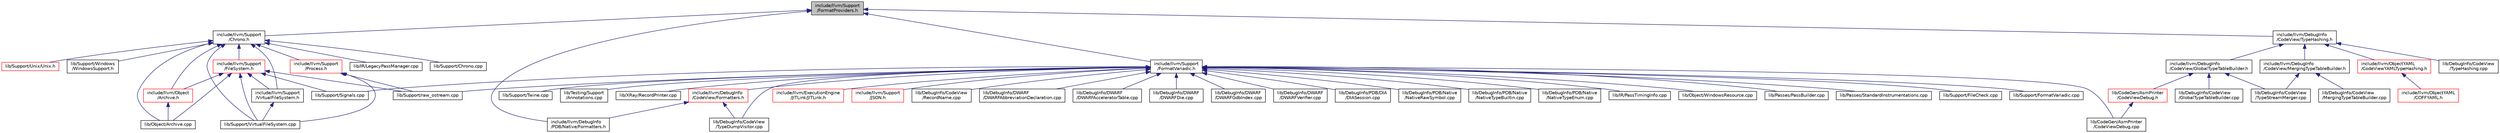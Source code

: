 digraph "include/llvm/Support/FormatProviders.h"
{
 // LATEX_PDF_SIZE
  bgcolor="transparent";
  edge [fontname="Helvetica",fontsize="10",labelfontname="Helvetica",labelfontsize="10"];
  node [fontname="Helvetica",fontsize="10",shape="box"];
  Node1 [label="include/llvm/Support\l/FormatProviders.h",height=0.2,width=0.4,color="black", fillcolor="grey75", style="filled", fontcolor="black",tooltip=" "];
  Node1 -> Node2 [dir="back",color="midnightblue",fontsize="10",style="solid",fontname="Helvetica"];
  Node2 [label="include/llvm/DebugInfo\l/CodeView/TypeHashing.h",height=0.2,width=0.4,color="black",URL="$TypeHashing_8h.html",tooltip=" "];
  Node2 -> Node3 [dir="back",color="midnightblue",fontsize="10",style="solid",fontname="Helvetica"];
  Node3 [label="include/llvm/DebugInfo\l/CodeView/GlobalTypeTableBuilder.h",height=0.2,width=0.4,color="black",URL="$GlobalTypeTableBuilder_8h.html",tooltip=" "];
  Node3 -> Node4 [dir="back",color="midnightblue",fontsize="10",style="solid",fontname="Helvetica"];
  Node4 [label="lib/CodeGen/AsmPrinter\l/CodeViewDebug.h",height=0.2,width=0.4,color="red",URL="$CodeViewDebug_8h.html",tooltip=" "];
  Node4 -> Node6 [dir="back",color="midnightblue",fontsize="10",style="solid",fontname="Helvetica"];
  Node6 [label="lib/CodeGen/AsmPrinter\l/CodeViewDebug.cpp",height=0.2,width=0.4,color="black",URL="$CodeViewDebug_8cpp.html",tooltip=" "];
  Node3 -> Node7 [dir="back",color="midnightblue",fontsize="10",style="solid",fontname="Helvetica"];
  Node7 [label="lib/DebugInfo/CodeView\l/GlobalTypeTableBuilder.cpp",height=0.2,width=0.4,color="black",URL="$GlobalTypeTableBuilder_8cpp.html",tooltip=" "];
  Node3 -> Node8 [dir="back",color="midnightblue",fontsize="10",style="solid",fontname="Helvetica"];
  Node8 [label="lib/DebugInfo/CodeView\l/TypeStreamMerger.cpp",height=0.2,width=0.4,color="black",URL="$TypeStreamMerger_8cpp.html",tooltip=" "];
  Node2 -> Node9 [dir="back",color="midnightblue",fontsize="10",style="solid",fontname="Helvetica"];
  Node9 [label="include/llvm/DebugInfo\l/CodeView/MergingTypeTableBuilder.h",height=0.2,width=0.4,color="black",URL="$MergingTypeTableBuilder_8h.html",tooltip=" "];
  Node9 -> Node10 [dir="back",color="midnightblue",fontsize="10",style="solid",fontname="Helvetica"];
  Node10 [label="lib/DebugInfo/CodeView\l/MergingTypeTableBuilder.cpp",height=0.2,width=0.4,color="black",URL="$MergingTypeTableBuilder_8cpp.html",tooltip=" "];
  Node9 -> Node8 [dir="back",color="midnightblue",fontsize="10",style="solid",fontname="Helvetica"];
  Node2 -> Node11 [dir="back",color="midnightblue",fontsize="10",style="solid",fontname="Helvetica"];
  Node11 [label="include/llvm/ObjectYAML\l/CodeViewYAMLTypeHashing.h",height=0.2,width=0.4,color="red",URL="$CodeViewYAMLTypeHashing_8h.html",tooltip=" "];
  Node11 -> Node12 [dir="back",color="midnightblue",fontsize="10",style="solid",fontname="Helvetica"];
  Node12 [label="include/llvm/ObjectYAML\l/COFFYAML.h",height=0.2,width=0.4,color="red",URL="$COFFYAML_8h.html",tooltip=" "];
  Node2 -> Node17 [dir="back",color="midnightblue",fontsize="10",style="solid",fontname="Helvetica"];
  Node17 [label="lib/DebugInfo/CodeView\l/TypeHashing.cpp",height=0.2,width=0.4,color="black",URL="$TypeHashing_8cpp.html",tooltip=" "];
  Node1 -> Node18 [dir="back",color="midnightblue",fontsize="10",style="solid",fontname="Helvetica"];
  Node18 [label="include/llvm/DebugInfo\l/PDB/Native/Formatters.h",height=0.2,width=0.4,color="black",URL="$PDB_2Native_2Formatters_8h.html",tooltip=" "];
  Node1 -> Node19 [dir="back",color="midnightblue",fontsize="10",style="solid",fontname="Helvetica"];
  Node19 [label="include/llvm/Support\l/Chrono.h",height=0.2,width=0.4,color="black",URL="$Chrono_8h.html",tooltip=" "];
  Node19 -> Node20 [dir="back",color="midnightblue",fontsize="10",style="solid",fontname="Helvetica"];
  Node20 [label="include/llvm/Object\l/Archive.h",height=0.2,width=0.4,color="red",URL="$Archive_8h.html",tooltip=" "];
  Node20 -> Node35 [dir="back",color="midnightblue",fontsize="10",style="solid",fontname="Helvetica"];
  Node35 [label="lib/Object/Archive.cpp",height=0.2,width=0.4,color="black",URL="$Archive_8cpp.html",tooltip=" "];
  Node19 -> Node36 [dir="back",color="midnightblue",fontsize="10",style="solid",fontname="Helvetica"];
  Node36 [label="include/llvm/Support\l/FileSystem.h",height=0.2,width=0.4,color="red",URL="$FileSystem_8h.html",tooltip=" "];
  Node36 -> Node20 [dir="back",color="midnightblue",fontsize="10",style="solid",fontname="Helvetica"];
  Node36 -> Node442 [dir="back",color="midnightblue",fontsize="10",style="solid",fontname="Helvetica"];
  Node442 [label="include/llvm/Support\l/VirtualFileSystem.h",height=0.2,width=0.4,color="black",URL="$VirtualFileSystem_8h.html",tooltip="Defines the virtual file system interface vfs::FileSystem."];
  Node442 -> Node443 [dir="back",color="midnightblue",fontsize="10",style="solid",fontname="Helvetica"];
  Node443 [label="lib/Support/VirtualFileSystem.cpp",height=0.2,width=0.4,color="black",URL="$VirtualFileSystem_8cpp.html",tooltip=" "];
  Node36 -> Node35 [dir="back",color="midnightblue",fontsize="10",style="solid",fontname="Helvetica"];
  Node36 -> Node250 [dir="back",color="midnightblue",fontsize="10",style="solid",fontname="Helvetica"];
  Node250 [label="lib/Support/Signals.cpp",height=0.2,width=0.4,color="black",URL="$Signals_8cpp.html",tooltip=" "];
  Node36 -> Node443 [dir="back",color="midnightblue",fontsize="10",style="solid",fontname="Helvetica"];
  Node36 -> Node771 [dir="back",color="midnightblue",fontsize="10",style="solid",fontname="Helvetica"];
  Node771 [label="lib/Support/raw_ostream.cpp",height=0.2,width=0.4,color="black",URL="$raw__ostream_8cpp.html",tooltip=" "];
  Node19 -> Node776 [dir="back",color="midnightblue",fontsize="10",style="solid",fontname="Helvetica"];
  Node776 [label="include/llvm/Support\l/Process.h",height=0.2,width=0.4,color="red",URL="$Process_8h.html",tooltip="Provides a library for accessing information about this process and other processes on the operating ..."];
  Node776 -> Node443 [dir="back",color="midnightblue",fontsize="10",style="solid",fontname="Helvetica"];
  Node776 -> Node771 [dir="back",color="midnightblue",fontsize="10",style="solid",fontname="Helvetica"];
  Node19 -> Node442 [dir="back",color="midnightblue",fontsize="10",style="solid",fontname="Helvetica"];
  Node19 -> Node670 [dir="back",color="midnightblue",fontsize="10",style="solid",fontname="Helvetica"];
  Node670 [label="lib/IR/LegacyPassManager.cpp",height=0.2,width=0.4,color="black",URL="$LegacyPassManager_8cpp.html",tooltip=" "];
  Node19 -> Node35 [dir="back",color="midnightblue",fontsize="10",style="solid",fontname="Helvetica"];
  Node19 -> Node785 [dir="back",color="midnightblue",fontsize="10",style="solid",fontname="Helvetica"];
  Node785 [label="lib/Support/Chrono.cpp",height=0.2,width=0.4,color="black",URL="$Chrono_8cpp.html",tooltip=" "];
  Node19 -> Node786 [dir="back",color="midnightblue",fontsize="10",style="solid",fontname="Helvetica"];
  Node786 [label="lib/Support/Unix/Unix.h",height=0.2,width=0.4,color="red",URL="$Unix_8h.html",tooltip=" "];
  Node19 -> Node443 [dir="back",color="midnightblue",fontsize="10",style="solid",fontname="Helvetica"];
  Node19 -> Node788 [dir="back",color="midnightblue",fontsize="10",style="solid",fontname="Helvetica"];
  Node788 [label="lib/Support/Windows\l/WindowsSupport.h",height=0.2,width=0.4,color="black",URL="$WindowsSupport_8h.html",tooltip=" "];
  Node1 -> Node789 [dir="back",color="midnightblue",fontsize="10",style="solid",fontname="Helvetica"];
  Node789 [label="include/llvm/Support\l/FormatVariadic.h",height=0.2,width=0.4,color="black",URL="$FormatVariadic_8h.html",tooltip=" "];
  Node789 -> Node790 [dir="back",color="midnightblue",fontsize="10",style="solid",fontname="Helvetica"];
  Node790 [label="include/llvm/DebugInfo\l/CodeView/Formatters.h",height=0.2,width=0.4,color="red",URL="$CodeView_2Formatters_8h.html",tooltip=" "];
  Node790 -> Node18 [dir="back",color="midnightblue",fontsize="10",style="solid",fontname="Helvetica"];
  Node790 -> Node792 [dir="back",color="midnightblue",fontsize="10",style="solid",fontname="Helvetica"];
  Node792 [label="lib/DebugInfo/CodeView\l/TypeDumpVisitor.cpp",height=0.2,width=0.4,color="black",URL="$TypeDumpVisitor_8cpp.html",tooltip=" "];
  Node789 -> Node309 [dir="back",color="midnightblue",fontsize="10",style="solid",fontname="Helvetica"];
  Node309 [label="include/llvm/ExecutionEngine\l/JITLink/JITLink.h",height=0.2,width=0.4,color="red",URL="$JITLink_8h.html",tooltip=" "];
  Node789 -> Node794 [dir="back",color="midnightblue",fontsize="10",style="solid",fontname="Helvetica"];
  Node794 [label="include/llvm/Support\l/JSON.h",height=0.2,width=0.4,color="red",URL="$JSON_8h.html",tooltip="This file supports working with JSON data."];
  Node789 -> Node6 [dir="back",color="midnightblue",fontsize="10",style="solid",fontname="Helvetica"];
  Node789 -> Node796 [dir="back",color="midnightblue",fontsize="10",style="solid",fontname="Helvetica"];
  Node796 [label="lib/DebugInfo/CodeView\l/RecordName.cpp",height=0.2,width=0.4,color="black",URL="$RecordName_8cpp.html",tooltip=" "];
  Node789 -> Node792 [dir="back",color="midnightblue",fontsize="10",style="solid",fontname="Helvetica"];
  Node789 -> Node67 [dir="back",color="midnightblue",fontsize="10",style="solid",fontname="Helvetica"];
  Node67 [label="lib/DebugInfo/DWARF\l/DWARFAbbreviationDeclaration.cpp",height=0.2,width=0.4,color="black",URL="$DWARFAbbreviationDeclaration_8cpp.html",tooltip=" "];
  Node789 -> Node78 [dir="back",color="midnightblue",fontsize="10",style="solid",fontname="Helvetica"];
  Node78 [label="lib/DebugInfo/DWARF\l/DWARFAcceleratorTable.cpp",height=0.2,width=0.4,color="black",URL="$DWARFAcceleratorTable_8cpp.html",tooltip=" "];
  Node789 -> Node54 [dir="back",color="midnightblue",fontsize="10",style="solid",fontname="Helvetica"];
  Node54 [label="lib/DebugInfo/DWARF\l/DWARFDie.cpp",height=0.2,width=0.4,color="black",URL="$DWARFDie_8cpp.html",tooltip=" "];
  Node789 -> Node797 [dir="back",color="midnightblue",fontsize="10",style="solid",fontname="Helvetica"];
  Node797 [label="lib/DebugInfo/DWARF\l/DWARFGdbIndex.cpp",height=0.2,width=0.4,color="black",URL="$DWARFGdbIndex_8cpp.html",tooltip=" "];
  Node789 -> Node57 [dir="back",color="midnightblue",fontsize="10",style="solid",fontname="Helvetica"];
  Node57 [label="lib/DebugInfo/DWARF\l/DWARFVerifier.cpp",height=0.2,width=0.4,color="black",URL="$DWARFVerifier_8cpp.html",tooltip=" "];
  Node789 -> Node798 [dir="back",color="midnightblue",fontsize="10",style="solid",fontname="Helvetica"];
  Node798 [label="lib/DebugInfo/PDB/DIA\l/DIASession.cpp",height=0.2,width=0.4,color="black",URL="$DIASession_8cpp.html",tooltip=" "];
  Node789 -> Node232 [dir="back",color="midnightblue",fontsize="10",style="solid",fontname="Helvetica"];
  Node232 [label="lib/DebugInfo/PDB/Native\l/NativeRawSymbol.cpp",height=0.2,width=0.4,color="black",URL="$NativeRawSymbol_8cpp.html",tooltip=" "];
  Node789 -> Node799 [dir="back",color="midnightblue",fontsize="10",style="solid",fontname="Helvetica"];
  Node799 [label="lib/DebugInfo/PDB/Native\l/NativeTypeBuiltin.cpp",height=0.2,width=0.4,color="black",URL="$NativeTypeBuiltin_8cpp.html",tooltip=" "];
  Node789 -> Node217 [dir="back",color="midnightblue",fontsize="10",style="solid",fontname="Helvetica"];
  Node217 [label="lib/DebugInfo/PDB/Native\l/NativeTypeEnum.cpp",height=0.2,width=0.4,color="black",URL="$NativeTypeEnum_8cpp.html",tooltip=" "];
  Node789 -> Node800 [dir="back",color="midnightblue",fontsize="10",style="solid",fontname="Helvetica"];
  Node800 [label="lib/IR/PassTimingInfo.cpp",height=0.2,width=0.4,color="black",URL="$PassTimingInfo_8cpp.html",tooltip=" "];
  Node789 -> Node148 [dir="back",color="midnightblue",fontsize="10",style="solid",fontname="Helvetica"];
  Node148 [label="lib/Object/WindowsResource.cpp",height=0.2,width=0.4,color="black",URL="$WindowsResource_8cpp.html",tooltip=" "];
  Node789 -> Node254 [dir="back",color="midnightblue",fontsize="10",style="solid",fontname="Helvetica"];
  Node254 [label="lib/Passes/PassBuilder.cpp",height=0.2,width=0.4,color="black",URL="$PassBuilder_8cpp.html",tooltip="This file provides the implementation of the PassBuilder based on our static pass registry as well as..."];
  Node789 -> Node801 [dir="back",color="midnightblue",fontsize="10",style="solid",fontname="Helvetica"];
  Node801 [label="lib/Passes/StandardInstrumentations.cpp",height=0.2,width=0.4,color="black",URL="$StandardInstrumentations_8cpp.html",tooltip="This file defines IR-printing pass instrumentation callbacks as well as StandardInstrumentations clas..."];
  Node789 -> Node361 [dir="back",color="midnightblue",fontsize="10",style="solid",fontname="Helvetica"];
  Node361 [label="lib/Support/FileCheck.cpp",height=0.2,width=0.4,color="black",URL="$FileCheck_8cpp.html",tooltip=" "];
  Node789 -> Node802 [dir="back",color="midnightblue",fontsize="10",style="solid",fontname="Helvetica"];
  Node802 [label="lib/Support/FormatVariadic.cpp",height=0.2,width=0.4,color="black",URL="$FormatVariadic_8cpp.html",tooltip=" "];
  Node789 -> Node250 [dir="back",color="midnightblue",fontsize="10",style="solid",fontname="Helvetica"];
  Node789 -> Node803 [dir="back",color="midnightblue",fontsize="10",style="solid",fontname="Helvetica"];
  Node803 [label="lib/Support/Twine.cpp",height=0.2,width=0.4,color="black",URL="$Twine_8cpp.html",tooltip=" "];
  Node789 -> Node771 [dir="back",color="midnightblue",fontsize="10",style="solid",fontname="Helvetica"];
  Node789 -> Node804 [dir="back",color="midnightblue",fontsize="10",style="solid",fontname="Helvetica"];
  Node804 [label="lib/Testing/Support\l/Annotations.cpp",height=0.2,width=0.4,color="black",URL="$Annotations_8cpp.html",tooltip=" "];
  Node789 -> Node805 [dir="back",color="midnightblue",fontsize="10",style="solid",fontname="Helvetica"];
  Node805 [label="lib/XRay/RecordPrinter.cpp",height=0.2,width=0.4,color="black",URL="$RecordPrinter_8cpp.html",tooltip=" "];
}
